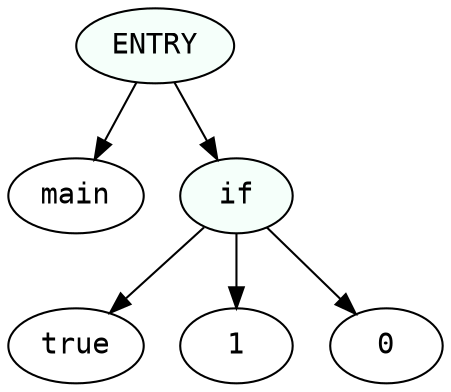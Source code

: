 digraph print {
 1 [label="main", fontname="monospace"];
 2 [label="true", fontname="monospace"];
 3 [label="1", fontname="monospace"];
 4 [label="0", fontname="monospace"];
 5 [label="if", fontname="monospace", style=filled, fillcolor=mintcream];
 5->2
 5->3
 5->4
 6 [label="ENTRY", fontname="monospace", style=filled, fillcolor=mintcream];
 6->1
 6->5
 }
 